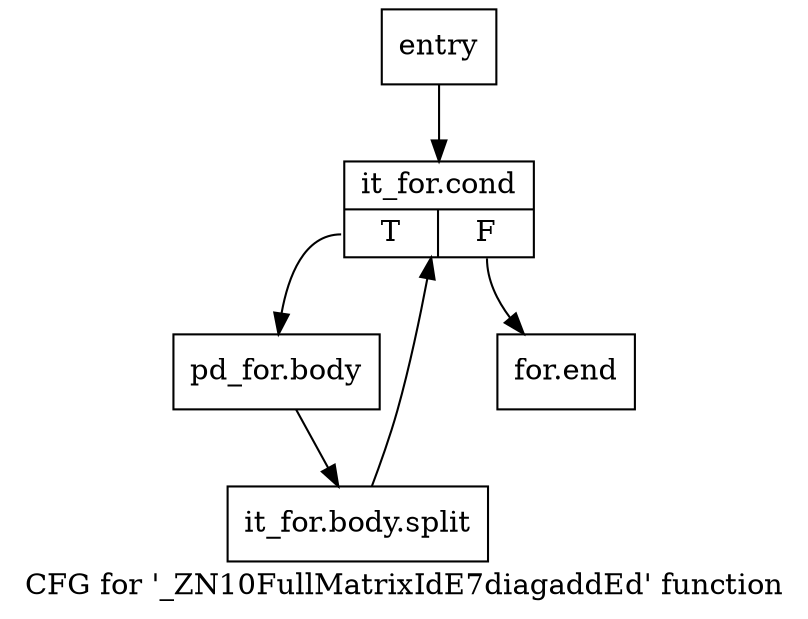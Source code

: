 digraph "CFG for '_ZN10FullMatrixIdE7diagaddEd' function" {
	label="CFG for '_ZN10FullMatrixIdE7diagaddEd' function";

	Node0x4847820 [shape=record,label="{entry}"];
	Node0x4847820 -> Node0x4847bc0;
	Node0x4847bc0 [shape=record,label="{it_for.cond|{<s0>T|<s1>F}}"];
	Node0x4847bc0:s0 -> Node0x4847c10;
	Node0x4847bc0:s1 -> Node0x4847c60;
	Node0x4847c10 [shape=record,label="{pd_for.body}"];
	Node0x4847c10 -> Node0xa857210;
	Node0xa857210 [shape=record,label="{it_for.body.split}"];
	Node0xa857210 -> Node0x4847bc0;
	Node0x4847c60 [shape=record,label="{for.end}"];
}
